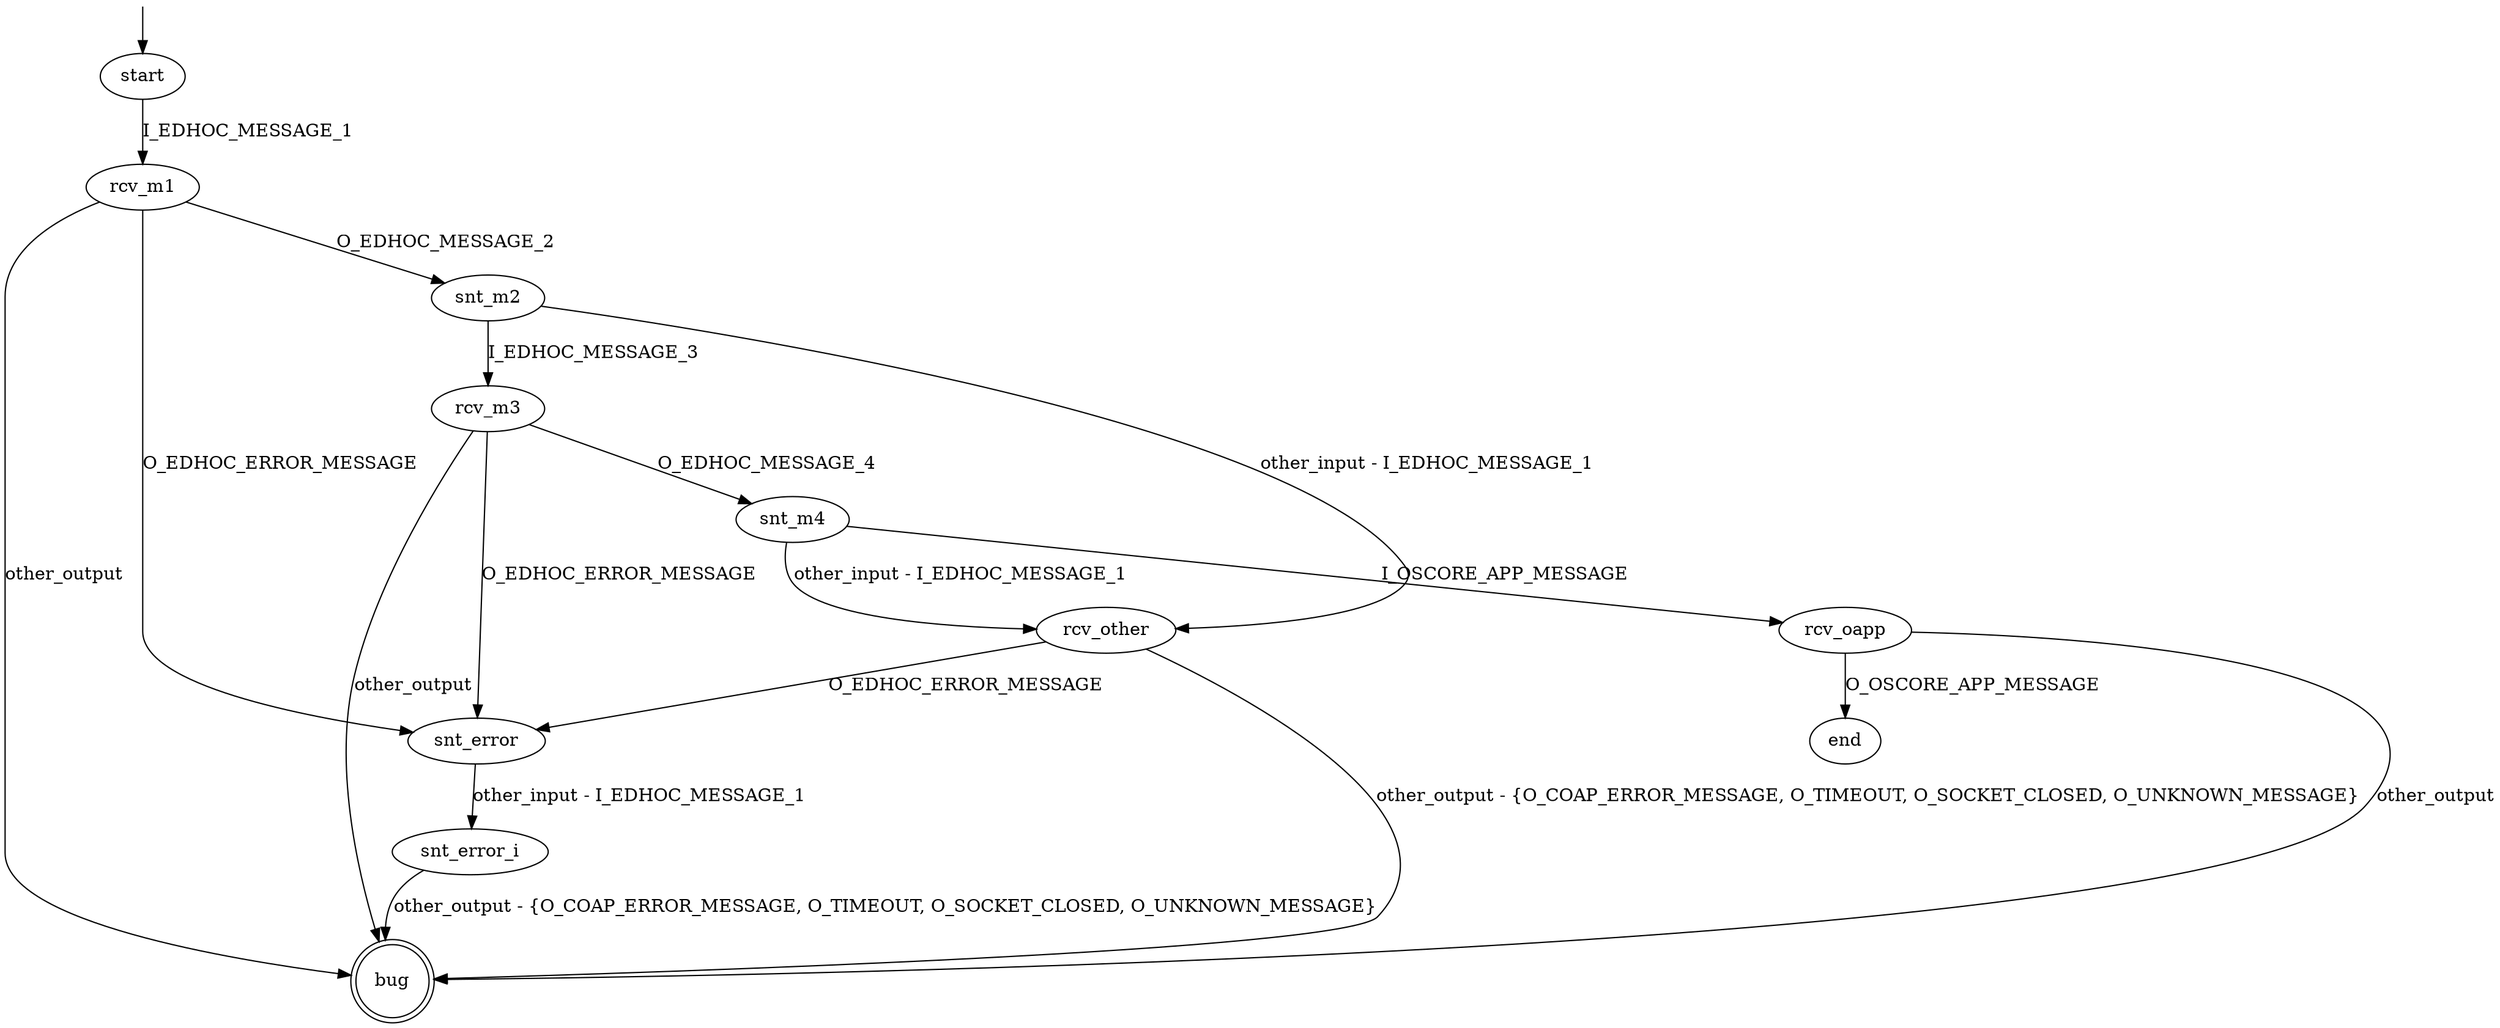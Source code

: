 digraph G {
bug [shape="doublecircle"]

start -> rcv_m1 [label="I_EDHOC_MESSAGE_1"]

rcv_m1 -> snt_m2 [label="O_EDHOC_MESSAGE_2"]
rcv_m1 -> snt_error [label="O_EDHOC_ERROR_MESSAGE"]
rcv_m1 -> bug [label="other_output"]

snt_m2 -> rcv_m3 [label="I_EDHOC_MESSAGE_3"]
snt_m2 -> rcv_other [label="other_input - I_EDHOC_MESSAGE_1"]

rcv_m3 -> snt_m4 [label="O_EDHOC_MESSAGE_4"]
rcv_m3 -> snt_error [label="O_EDHOC_ERROR_MESSAGE"]
rcv_m3 -> bug [label="other_output"]

snt_m4 -> rcv_oapp [label="I_OSCORE_APP_MESSAGE"]
snt_m4 -> rcv_other [label="other_input - I_EDHOC_MESSAGE_1"]

rcv_oapp -> end [label="O_OSCORE_APP_MESSAGE"]
rcv_oapp -> bug [label="other_output"]

rcv_other -> bug [label="other_output - {O_COAP_ERROR_MESSAGE, O_TIMEOUT, O_SOCKET_CLOSED, O_UNKNOWN_MESSAGE}"]
rcv_other -> snt_error [label="O_EDHOC_ERROR_MESSAGE"]

snt_error -> snt_error_i [label="other_input - I_EDHOC_MESSAGE_1"]
snt_error_i -> bug [label="other_output - {O_COAP_ERROR_MESSAGE, O_TIMEOUT, O_SOCKET_CLOSED, O_UNKNOWN_MESSAGE}"]

__start0 [label="" shape="none" width="0" height="0"];
__start0 -> start;
}

